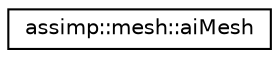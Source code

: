 digraph "Graphical Class Hierarchy"
{
  edge [fontname="Helvetica",fontsize="10",labelfontname="Helvetica",labelfontsize="10"];
  node [fontname="Helvetica",fontsize="10",shape=record];
  rankdir="LR";
  Node1 [label="assimp::mesh::aiMesh",height=0.2,width=0.4,color="black", fillcolor="white", style="filled",URL="$structassimp_1_1mesh_1_1ai_mesh.html"];
}
